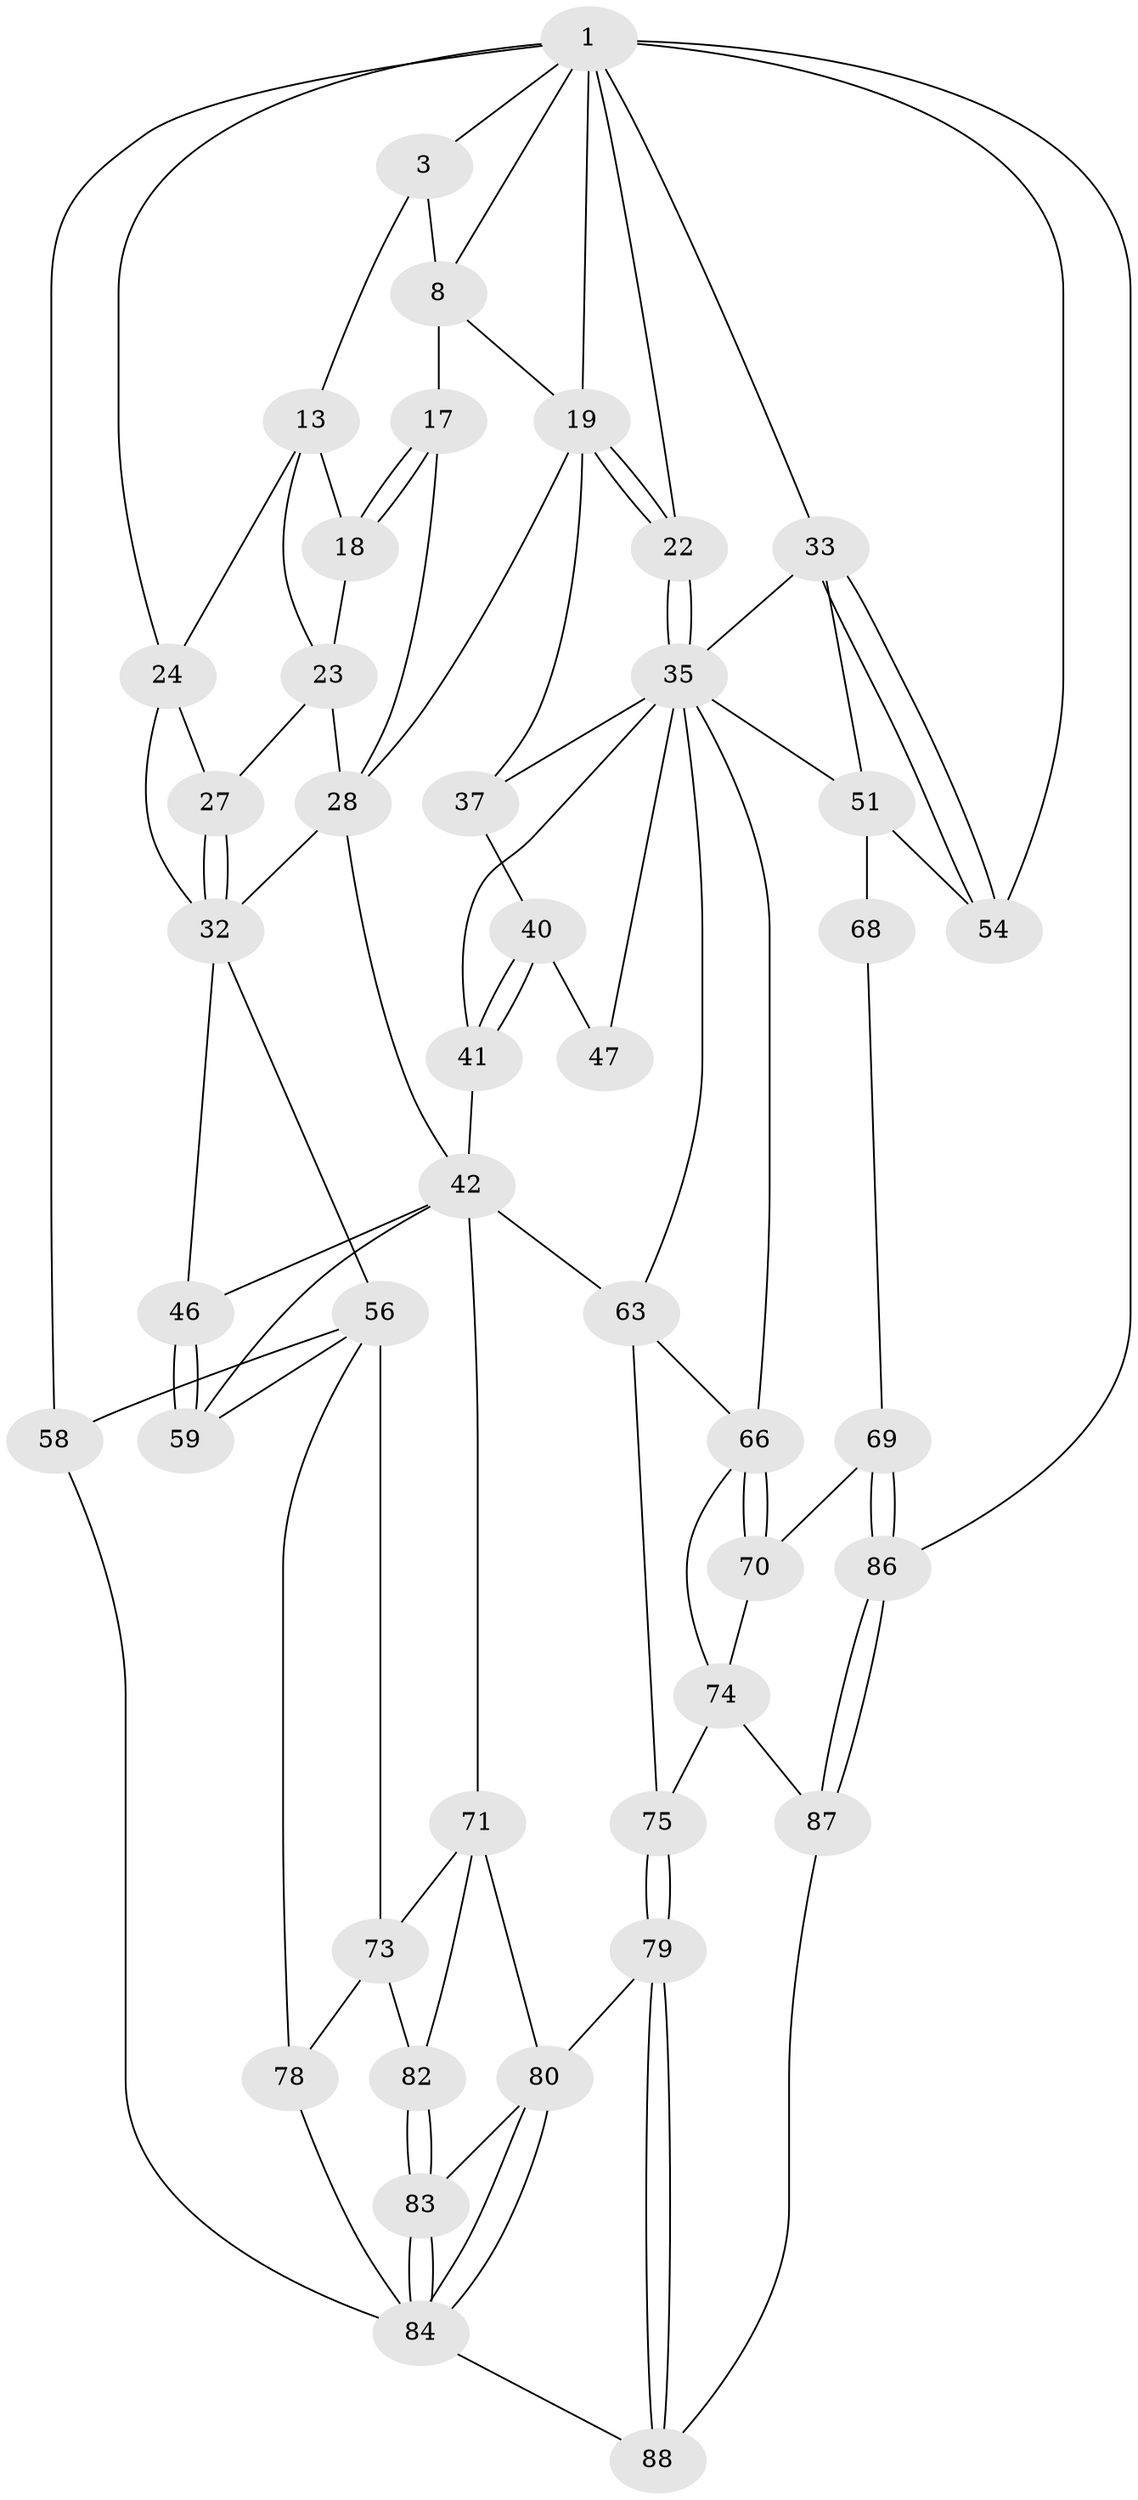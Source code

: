 // original degree distribution, {3: 0.02247191011235955, 5: 0.6067415730337079, 4: 0.20224719101123595, 6: 0.16853932584269662}
// Generated by graph-tools (version 1.1) at 2025/17/03/09/25 04:17:10]
// undirected, 44 vertices, 98 edges
graph export_dot {
graph [start="1"]
  node [color=gray90,style=filled];
  1 [pos="+0.8988396188147748+0",super="+2+11+6"];
  3 [pos="+0+0",super="+4"];
  8 [pos="+0.670287909471273+0",super="+9"];
  13 [pos="+0.27463112736895706+0.16367165901306893",super="+14"];
  17 [pos="+0.3440478272420739+0.24483831191414007"];
  18 [pos="+0.26836092153747426+0.23009135943479583"];
  19 [pos="+0.6740514486574175+0.23371585731046038",super="+20"];
  22 [pos="+0.7419149288778828+0.31781586686736335"];
  23 [pos="+0.24176790747526933+0.24810461002693973",super="+26"];
  24 [pos="+0.0905729535936588+0.31739373747553895",super="+25"];
  27 [pos="+0.1852411417374131+0.36296766278450143"];
  28 [pos="+0.2959935771106472+0.28632114986091284",super="+30"];
  32 [pos="+0.2109545002532511+0.397674324687489",super="+38"];
  33 [pos="+1+0.4515455169131202",super="+34"];
  35 [pos="+0.736679252415468+0.43415037905316334",super="+36+45"];
  37 [pos="+0.48506300045380774+0.39909303849584526"];
  40 [pos="+0.5048870770145002+0.5195804529707311"];
  41 [pos="+0.42249720897596443+0.5961641126205178"];
  42 [pos="+0.3651059277199878+0.5858931024770921",super="+43+61"];
  46 [pos="+0.13526370626640333+0.5951295409263827"];
  47 [pos="+0.6227517503505196+0.5292120442430401"];
  51 [pos="+0.8623402745041769+0.5976124095937831",super="+52+55"];
  54 [pos="+1+0.8065202382111943"];
  56 [pos="+0+0.7837739165791544",super="+60+57"];
  58 [pos="+0+1"];
  59 [pos="+0.19023846503279226+0.6927966446263788"];
  63 [pos="+0.5291222359612419+0.7439438042872027",super="+64"];
  66 [pos="+0.7633556164322479+0.7572267140659271",super="+67"];
  68 [pos="+1+0.8334003020668196"];
  69 [pos="+0.9938209988768552+0.8446647002614659"];
  70 [pos="+0.7646186273153268+0.8975952205390405"];
  71 [pos="+0.36717917438716974+0.8561523214741612",super="+72"];
  73 [pos="+0.16903227821248704+0.7605538459095165",super="+77"];
  74 [pos="+0.6392188021943794+0.903634768311761",super="+76"];
  75 [pos="+0.4907597099461817+0.9120837054384312"];
  78 [pos="+0.10130649112754889+0.9185187284202401"];
  79 [pos="+0.42811293123661354+0.9726938223638837"];
  80 [pos="+0.4047382393043431+0.9468946417457597",super="+81"];
  82 [pos="+0.2401224105404717+0.9209709856712427"];
  83 [pos="+0.240327290633163+0.9662891234283624"];
  84 [pos="+0.23655172615393966+0.9953346065338866",super="+85"];
  86 [pos="+0.8084773052315347+1"];
  87 [pos="+0.7044921416274826+1"];
  88 [pos="+0.5024991701318066+1"];
  1 -- 24;
  1 -- 58 [weight=2];
  1 -- 3;
  1 -- 33 [weight=2];
  1 -- 22;
  1 -- 86;
  1 -- 54;
  1 -- 8;
  1 -- 19;
  3 -- 13 [weight=2];
  3 -- 8 [weight=2];
  8 -- 17;
  8 -- 19;
  13 -- 18;
  13 -- 24;
  13 -- 23;
  17 -- 18;
  17 -- 18;
  17 -- 28;
  18 -- 23;
  19 -- 22;
  19 -- 22;
  19 -- 28;
  19 -- 37;
  22 -- 35;
  22 -- 35;
  23 -- 27;
  23 -- 28;
  24 -- 27;
  24 -- 32;
  27 -- 32;
  27 -- 32;
  28 -- 32;
  28 -- 42;
  32 -- 56;
  32 -- 46;
  33 -- 54;
  33 -- 54;
  33 -- 35;
  33 -- 51;
  35 -- 37;
  35 -- 47 [weight=2];
  35 -- 66;
  35 -- 51;
  35 -- 41;
  35 -- 63;
  37 -- 40;
  40 -- 41;
  40 -- 41;
  40 -- 47;
  41 -- 42;
  42 -- 46;
  42 -- 59;
  42 -- 71;
  42 -- 63;
  46 -- 59;
  46 -- 59;
  51 -- 68 [weight=2];
  51 -- 54;
  56 -- 73;
  56 -- 59;
  56 -- 58;
  56 -- 78;
  58 -- 84;
  63 -- 66;
  63 -- 75;
  66 -- 70;
  66 -- 70;
  66 -- 74;
  68 -- 69;
  69 -- 70;
  69 -- 86;
  69 -- 86;
  70 -- 74;
  71 -- 73;
  71 -- 82;
  71 -- 80;
  73 -- 82;
  73 -- 78;
  74 -- 75;
  74 -- 87;
  75 -- 79;
  75 -- 79;
  78 -- 84;
  79 -- 80;
  79 -- 88;
  79 -- 88;
  80 -- 84;
  80 -- 84;
  80 -- 83;
  82 -- 83;
  82 -- 83;
  83 -- 84;
  83 -- 84;
  84 -- 88;
  86 -- 87;
  86 -- 87;
  87 -- 88;
}
